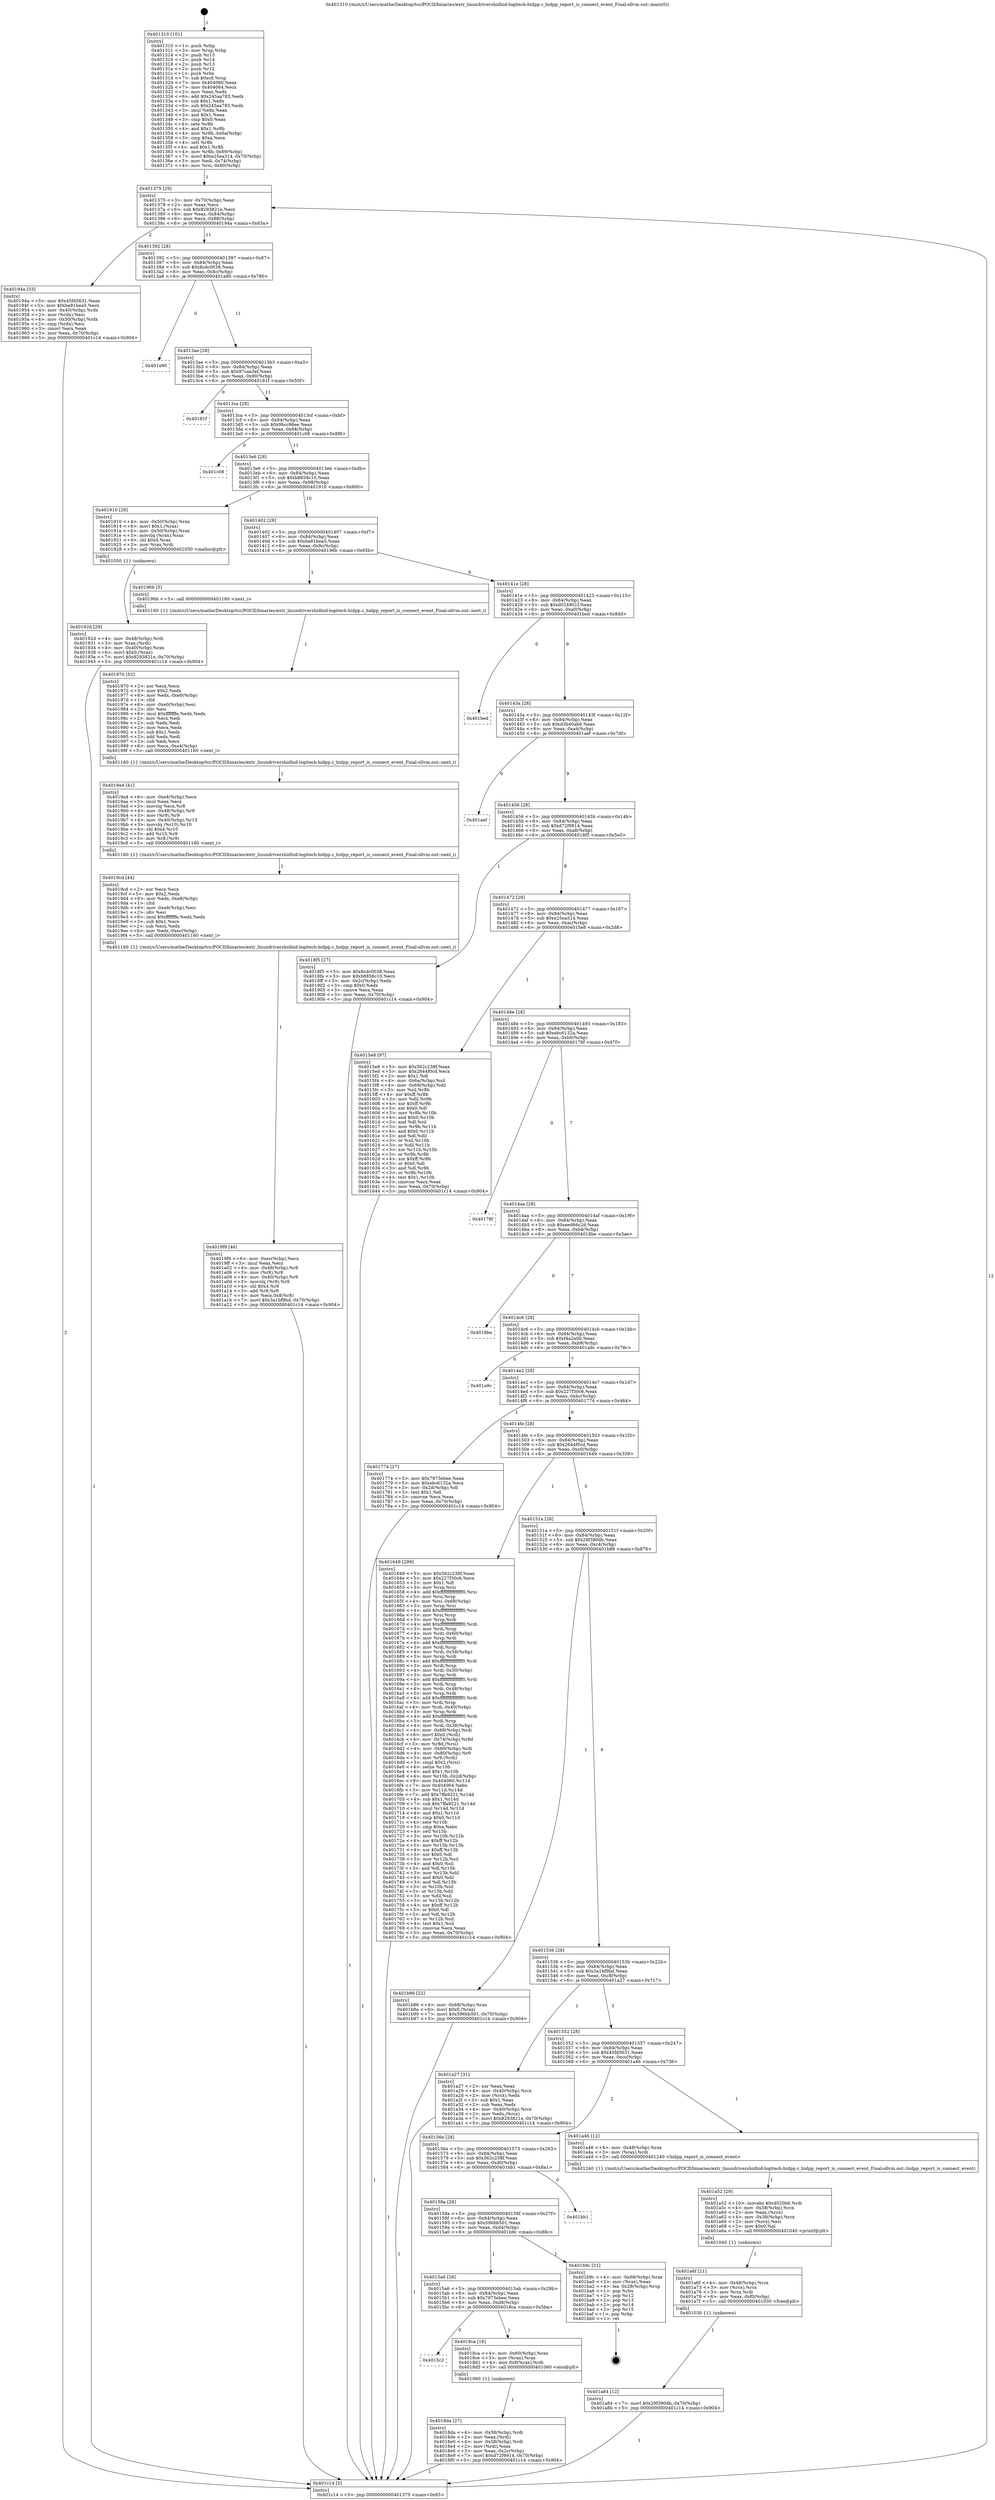 digraph "0x401310" {
  label = "0x401310 (/mnt/c/Users/mathe/Desktop/tcc/POCII/binaries/extr_linuxdrivershidhid-logitech-hidpp.c_hidpp_report_is_connect_event_Final-ollvm.out::main(0))"
  labelloc = "t"
  node[shape=record]

  Entry [label="",width=0.3,height=0.3,shape=circle,fillcolor=black,style=filled]
  "0x401375" [label="{
     0x401375 [29]\l
     | [instrs]\l
     &nbsp;&nbsp;0x401375 \<+3\>: mov -0x70(%rbp),%eax\l
     &nbsp;&nbsp;0x401378 \<+2\>: mov %eax,%ecx\l
     &nbsp;&nbsp;0x40137a \<+6\>: sub $0x8293821e,%ecx\l
     &nbsp;&nbsp;0x401380 \<+6\>: mov %eax,-0x84(%rbp)\l
     &nbsp;&nbsp;0x401386 \<+6\>: mov %ecx,-0x88(%rbp)\l
     &nbsp;&nbsp;0x40138c \<+6\>: je 000000000040194a \<main+0x63a\>\l
  }"]
  "0x40194a" [label="{
     0x40194a [33]\l
     | [instrs]\l
     &nbsp;&nbsp;0x40194a \<+5\>: mov $0x45fd5631,%eax\l
     &nbsp;&nbsp;0x40194f \<+5\>: mov $0xbe81bea5,%ecx\l
     &nbsp;&nbsp;0x401954 \<+4\>: mov -0x40(%rbp),%rdx\l
     &nbsp;&nbsp;0x401958 \<+2\>: mov (%rdx),%esi\l
     &nbsp;&nbsp;0x40195a \<+4\>: mov -0x50(%rbp),%rdx\l
     &nbsp;&nbsp;0x40195e \<+2\>: cmp (%rdx),%esi\l
     &nbsp;&nbsp;0x401960 \<+3\>: cmovl %ecx,%eax\l
     &nbsp;&nbsp;0x401963 \<+3\>: mov %eax,-0x70(%rbp)\l
     &nbsp;&nbsp;0x401966 \<+5\>: jmp 0000000000401c14 \<main+0x904\>\l
  }"]
  "0x401392" [label="{
     0x401392 [28]\l
     | [instrs]\l
     &nbsp;&nbsp;0x401392 \<+5\>: jmp 0000000000401397 \<main+0x87\>\l
     &nbsp;&nbsp;0x401397 \<+6\>: mov -0x84(%rbp),%eax\l
     &nbsp;&nbsp;0x40139d \<+5\>: sub $0x8cdc0038,%eax\l
     &nbsp;&nbsp;0x4013a2 \<+6\>: mov %eax,-0x8c(%rbp)\l
     &nbsp;&nbsp;0x4013a8 \<+6\>: je 0000000000401a90 \<main+0x780\>\l
  }"]
  Exit [label="",width=0.3,height=0.3,shape=circle,fillcolor=black,style=filled,peripheries=2]
  "0x401a90" [label="{
     0x401a90\l
  }", style=dashed]
  "0x4013ae" [label="{
     0x4013ae [28]\l
     | [instrs]\l
     &nbsp;&nbsp;0x4013ae \<+5\>: jmp 00000000004013b3 \<main+0xa3\>\l
     &nbsp;&nbsp;0x4013b3 \<+6\>: mov -0x84(%rbp),%eax\l
     &nbsp;&nbsp;0x4013b9 \<+5\>: sub $0x97caa3ef,%eax\l
     &nbsp;&nbsp;0x4013be \<+6\>: mov %eax,-0x90(%rbp)\l
     &nbsp;&nbsp;0x4013c4 \<+6\>: je 000000000040181f \<main+0x50f\>\l
  }"]
  "0x401a84" [label="{
     0x401a84 [12]\l
     | [instrs]\l
     &nbsp;&nbsp;0x401a84 \<+7\>: movl $0x29f390db,-0x70(%rbp)\l
     &nbsp;&nbsp;0x401a8b \<+5\>: jmp 0000000000401c14 \<main+0x904\>\l
  }"]
  "0x40181f" [label="{
     0x40181f\l
  }", style=dashed]
  "0x4013ca" [label="{
     0x4013ca [28]\l
     | [instrs]\l
     &nbsp;&nbsp;0x4013ca \<+5\>: jmp 00000000004013cf \<main+0xbf\>\l
     &nbsp;&nbsp;0x4013cf \<+6\>: mov -0x84(%rbp),%eax\l
     &nbsp;&nbsp;0x4013d5 \<+5\>: sub $0x9bcc96ee,%eax\l
     &nbsp;&nbsp;0x4013da \<+6\>: mov %eax,-0x94(%rbp)\l
     &nbsp;&nbsp;0x4013e0 \<+6\>: je 0000000000401c08 \<main+0x8f8\>\l
  }"]
  "0x401a6f" [label="{
     0x401a6f [21]\l
     | [instrs]\l
     &nbsp;&nbsp;0x401a6f \<+4\>: mov -0x48(%rbp),%rcx\l
     &nbsp;&nbsp;0x401a73 \<+3\>: mov (%rcx),%rcx\l
     &nbsp;&nbsp;0x401a76 \<+3\>: mov %rcx,%rdi\l
     &nbsp;&nbsp;0x401a79 \<+6\>: mov %eax,-0xf0(%rbp)\l
     &nbsp;&nbsp;0x401a7f \<+5\>: call 0000000000401030 \<free@plt\>\l
     | [calls]\l
     &nbsp;&nbsp;0x401030 \{1\} (unknown)\l
  }"]
  "0x401c08" [label="{
     0x401c08\l
  }", style=dashed]
  "0x4013e6" [label="{
     0x4013e6 [28]\l
     | [instrs]\l
     &nbsp;&nbsp;0x4013e6 \<+5\>: jmp 00000000004013eb \<main+0xdb\>\l
     &nbsp;&nbsp;0x4013eb \<+6\>: mov -0x84(%rbp),%eax\l
     &nbsp;&nbsp;0x4013f1 \<+5\>: sub $0xb8858c10,%eax\l
     &nbsp;&nbsp;0x4013f6 \<+6\>: mov %eax,-0x98(%rbp)\l
     &nbsp;&nbsp;0x4013fc \<+6\>: je 0000000000401910 \<main+0x600\>\l
  }"]
  "0x401a52" [label="{
     0x401a52 [29]\l
     | [instrs]\l
     &nbsp;&nbsp;0x401a52 \<+10\>: movabs $0x4020b6,%rdi\l
     &nbsp;&nbsp;0x401a5c \<+4\>: mov -0x38(%rbp),%rcx\l
     &nbsp;&nbsp;0x401a60 \<+2\>: mov %eax,(%rcx)\l
     &nbsp;&nbsp;0x401a62 \<+4\>: mov -0x38(%rbp),%rcx\l
     &nbsp;&nbsp;0x401a66 \<+2\>: mov (%rcx),%esi\l
     &nbsp;&nbsp;0x401a68 \<+2\>: mov $0x0,%al\l
     &nbsp;&nbsp;0x401a6a \<+5\>: call 0000000000401040 \<printf@plt\>\l
     | [calls]\l
     &nbsp;&nbsp;0x401040 \{1\} (unknown)\l
  }"]
  "0x401910" [label="{
     0x401910 [29]\l
     | [instrs]\l
     &nbsp;&nbsp;0x401910 \<+4\>: mov -0x50(%rbp),%rax\l
     &nbsp;&nbsp;0x401914 \<+6\>: movl $0x1,(%rax)\l
     &nbsp;&nbsp;0x40191a \<+4\>: mov -0x50(%rbp),%rax\l
     &nbsp;&nbsp;0x40191e \<+3\>: movslq (%rax),%rax\l
     &nbsp;&nbsp;0x401921 \<+4\>: shl $0x4,%rax\l
     &nbsp;&nbsp;0x401925 \<+3\>: mov %rax,%rdi\l
     &nbsp;&nbsp;0x401928 \<+5\>: call 0000000000401050 \<malloc@plt\>\l
     | [calls]\l
     &nbsp;&nbsp;0x401050 \{1\} (unknown)\l
  }"]
  "0x401402" [label="{
     0x401402 [28]\l
     | [instrs]\l
     &nbsp;&nbsp;0x401402 \<+5\>: jmp 0000000000401407 \<main+0xf7\>\l
     &nbsp;&nbsp;0x401407 \<+6\>: mov -0x84(%rbp),%eax\l
     &nbsp;&nbsp;0x40140d \<+5\>: sub $0xbe81bea5,%eax\l
     &nbsp;&nbsp;0x401412 \<+6\>: mov %eax,-0x9c(%rbp)\l
     &nbsp;&nbsp;0x401418 \<+6\>: je 000000000040196b \<main+0x65b\>\l
  }"]
  "0x4019f9" [label="{
     0x4019f9 [46]\l
     | [instrs]\l
     &nbsp;&nbsp;0x4019f9 \<+6\>: mov -0xec(%rbp),%ecx\l
     &nbsp;&nbsp;0x4019ff \<+3\>: imul %eax,%ecx\l
     &nbsp;&nbsp;0x401a02 \<+4\>: mov -0x48(%rbp),%r8\l
     &nbsp;&nbsp;0x401a06 \<+3\>: mov (%r8),%r8\l
     &nbsp;&nbsp;0x401a09 \<+4\>: mov -0x40(%rbp),%r9\l
     &nbsp;&nbsp;0x401a0d \<+3\>: movslq (%r9),%r9\l
     &nbsp;&nbsp;0x401a10 \<+4\>: shl $0x4,%r9\l
     &nbsp;&nbsp;0x401a14 \<+3\>: add %r9,%r8\l
     &nbsp;&nbsp;0x401a17 \<+4\>: mov %ecx,0x8(%r8)\l
     &nbsp;&nbsp;0x401a1b \<+7\>: movl $0x3a1bf9bd,-0x70(%rbp)\l
     &nbsp;&nbsp;0x401a22 \<+5\>: jmp 0000000000401c14 \<main+0x904\>\l
  }"]
  "0x40196b" [label="{
     0x40196b [5]\l
     | [instrs]\l
     &nbsp;&nbsp;0x40196b \<+5\>: call 0000000000401160 \<next_i\>\l
     | [calls]\l
     &nbsp;&nbsp;0x401160 \{1\} (/mnt/c/Users/mathe/Desktop/tcc/POCII/binaries/extr_linuxdrivershidhid-logitech-hidpp.c_hidpp_report_is_connect_event_Final-ollvm.out::next_i)\l
  }"]
  "0x40141e" [label="{
     0x40141e [28]\l
     | [instrs]\l
     &nbsp;&nbsp;0x40141e \<+5\>: jmp 0000000000401423 \<main+0x113\>\l
     &nbsp;&nbsp;0x401423 \<+6\>: mov -0x84(%rbp),%eax\l
     &nbsp;&nbsp;0x401429 \<+5\>: sub $0xd024901f,%eax\l
     &nbsp;&nbsp;0x40142e \<+6\>: mov %eax,-0xa0(%rbp)\l
     &nbsp;&nbsp;0x401434 \<+6\>: je 0000000000401bed \<main+0x8dd\>\l
  }"]
  "0x4019cd" [label="{
     0x4019cd [44]\l
     | [instrs]\l
     &nbsp;&nbsp;0x4019cd \<+2\>: xor %ecx,%ecx\l
     &nbsp;&nbsp;0x4019cf \<+5\>: mov $0x2,%edx\l
     &nbsp;&nbsp;0x4019d4 \<+6\>: mov %edx,-0xe8(%rbp)\l
     &nbsp;&nbsp;0x4019da \<+1\>: cltd\l
     &nbsp;&nbsp;0x4019db \<+6\>: mov -0xe8(%rbp),%esi\l
     &nbsp;&nbsp;0x4019e1 \<+2\>: idiv %esi\l
     &nbsp;&nbsp;0x4019e3 \<+6\>: imul $0xfffffffe,%edx,%edx\l
     &nbsp;&nbsp;0x4019e9 \<+3\>: sub $0x1,%ecx\l
     &nbsp;&nbsp;0x4019ec \<+2\>: sub %ecx,%edx\l
     &nbsp;&nbsp;0x4019ee \<+6\>: mov %edx,-0xec(%rbp)\l
     &nbsp;&nbsp;0x4019f4 \<+5\>: call 0000000000401160 \<next_i\>\l
     | [calls]\l
     &nbsp;&nbsp;0x401160 \{1\} (/mnt/c/Users/mathe/Desktop/tcc/POCII/binaries/extr_linuxdrivershidhid-logitech-hidpp.c_hidpp_report_is_connect_event_Final-ollvm.out::next_i)\l
  }"]
  "0x401bed" [label="{
     0x401bed\l
  }", style=dashed]
  "0x40143a" [label="{
     0x40143a [28]\l
     | [instrs]\l
     &nbsp;&nbsp;0x40143a \<+5\>: jmp 000000000040143f \<main+0x12f\>\l
     &nbsp;&nbsp;0x40143f \<+6\>: mov -0x84(%rbp),%eax\l
     &nbsp;&nbsp;0x401445 \<+5\>: sub $0xd3b40ab6,%eax\l
     &nbsp;&nbsp;0x40144a \<+6\>: mov %eax,-0xa4(%rbp)\l
     &nbsp;&nbsp;0x401450 \<+6\>: je 0000000000401aef \<main+0x7df\>\l
  }"]
  "0x4019a4" [label="{
     0x4019a4 [41]\l
     | [instrs]\l
     &nbsp;&nbsp;0x4019a4 \<+6\>: mov -0xe4(%rbp),%ecx\l
     &nbsp;&nbsp;0x4019aa \<+3\>: imul %eax,%ecx\l
     &nbsp;&nbsp;0x4019ad \<+3\>: movslq %ecx,%r8\l
     &nbsp;&nbsp;0x4019b0 \<+4\>: mov -0x48(%rbp),%r9\l
     &nbsp;&nbsp;0x4019b4 \<+3\>: mov (%r9),%r9\l
     &nbsp;&nbsp;0x4019b7 \<+4\>: mov -0x40(%rbp),%r10\l
     &nbsp;&nbsp;0x4019bb \<+3\>: movslq (%r10),%r10\l
     &nbsp;&nbsp;0x4019be \<+4\>: shl $0x4,%r10\l
     &nbsp;&nbsp;0x4019c2 \<+3\>: add %r10,%r9\l
     &nbsp;&nbsp;0x4019c5 \<+3\>: mov %r8,(%r9)\l
     &nbsp;&nbsp;0x4019c8 \<+5\>: call 0000000000401160 \<next_i\>\l
     | [calls]\l
     &nbsp;&nbsp;0x401160 \{1\} (/mnt/c/Users/mathe/Desktop/tcc/POCII/binaries/extr_linuxdrivershidhid-logitech-hidpp.c_hidpp_report_is_connect_event_Final-ollvm.out::next_i)\l
  }"]
  "0x401aef" [label="{
     0x401aef\l
  }", style=dashed]
  "0x401456" [label="{
     0x401456 [28]\l
     | [instrs]\l
     &nbsp;&nbsp;0x401456 \<+5\>: jmp 000000000040145b \<main+0x14b\>\l
     &nbsp;&nbsp;0x40145b \<+6\>: mov -0x84(%rbp),%eax\l
     &nbsp;&nbsp;0x401461 \<+5\>: sub $0xd72f9914,%eax\l
     &nbsp;&nbsp;0x401466 \<+6\>: mov %eax,-0xa8(%rbp)\l
     &nbsp;&nbsp;0x40146c \<+6\>: je 00000000004018f5 \<main+0x5e5\>\l
  }"]
  "0x401970" [label="{
     0x401970 [52]\l
     | [instrs]\l
     &nbsp;&nbsp;0x401970 \<+2\>: xor %ecx,%ecx\l
     &nbsp;&nbsp;0x401972 \<+5\>: mov $0x2,%edx\l
     &nbsp;&nbsp;0x401977 \<+6\>: mov %edx,-0xe0(%rbp)\l
     &nbsp;&nbsp;0x40197d \<+1\>: cltd\l
     &nbsp;&nbsp;0x40197e \<+6\>: mov -0xe0(%rbp),%esi\l
     &nbsp;&nbsp;0x401984 \<+2\>: idiv %esi\l
     &nbsp;&nbsp;0x401986 \<+6\>: imul $0xfffffffe,%edx,%edx\l
     &nbsp;&nbsp;0x40198c \<+2\>: mov %ecx,%edi\l
     &nbsp;&nbsp;0x40198e \<+2\>: sub %edx,%edi\l
     &nbsp;&nbsp;0x401990 \<+2\>: mov %ecx,%edx\l
     &nbsp;&nbsp;0x401992 \<+3\>: sub $0x1,%edx\l
     &nbsp;&nbsp;0x401995 \<+2\>: add %edx,%edi\l
     &nbsp;&nbsp;0x401997 \<+2\>: sub %edi,%ecx\l
     &nbsp;&nbsp;0x401999 \<+6\>: mov %ecx,-0xe4(%rbp)\l
     &nbsp;&nbsp;0x40199f \<+5\>: call 0000000000401160 \<next_i\>\l
     | [calls]\l
     &nbsp;&nbsp;0x401160 \{1\} (/mnt/c/Users/mathe/Desktop/tcc/POCII/binaries/extr_linuxdrivershidhid-logitech-hidpp.c_hidpp_report_is_connect_event_Final-ollvm.out::next_i)\l
  }"]
  "0x4018f5" [label="{
     0x4018f5 [27]\l
     | [instrs]\l
     &nbsp;&nbsp;0x4018f5 \<+5\>: mov $0x8cdc0038,%eax\l
     &nbsp;&nbsp;0x4018fa \<+5\>: mov $0xb8858c10,%ecx\l
     &nbsp;&nbsp;0x4018ff \<+3\>: mov -0x2c(%rbp),%edx\l
     &nbsp;&nbsp;0x401902 \<+3\>: cmp $0x0,%edx\l
     &nbsp;&nbsp;0x401905 \<+3\>: cmove %ecx,%eax\l
     &nbsp;&nbsp;0x401908 \<+3\>: mov %eax,-0x70(%rbp)\l
     &nbsp;&nbsp;0x40190b \<+5\>: jmp 0000000000401c14 \<main+0x904\>\l
  }"]
  "0x401472" [label="{
     0x401472 [28]\l
     | [instrs]\l
     &nbsp;&nbsp;0x401472 \<+5\>: jmp 0000000000401477 \<main+0x167\>\l
     &nbsp;&nbsp;0x401477 \<+6\>: mov -0x84(%rbp),%eax\l
     &nbsp;&nbsp;0x40147d \<+5\>: sub $0xe25ea314,%eax\l
     &nbsp;&nbsp;0x401482 \<+6\>: mov %eax,-0xac(%rbp)\l
     &nbsp;&nbsp;0x401488 \<+6\>: je 00000000004015e8 \<main+0x2d8\>\l
  }"]
  "0x40192d" [label="{
     0x40192d [29]\l
     | [instrs]\l
     &nbsp;&nbsp;0x40192d \<+4\>: mov -0x48(%rbp),%rdi\l
     &nbsp;&nbsp;0x401931 \<+3\>: mov %rax,(%rdi)\l
     &nbsp;&nbsp;0x401934 \<+4\>: mov -0x40(%rbp),%rax\l
     &nbsp;&nbsp;0x401938 \<+6\>: movl $0x0,(%rax)\l
     &nbsp;&nbsp;0x40193e \<+7\>: movl $0x8293821e,-0x70(%rbp)\l
     &nbsp;&nbsp;0x401945 \<+5\>: jmp 0000000000401c14 \<main+0x904\>\l
  }"]
  "0x4015e8" [label="{
     0x4015e8 [97]\l
     | [instrs]\l
     &nbsp;&nbsp;0x4015e8 \<+5\>: mov $0x562c238f,%eax\l
     &nbsp;&nbsp;0x4015ed \<+5\>: mov $0x2644f0cd,%ecx\l
     &nbsp;&nbsp;0x4015f2 \<+2\>: mov $0x1,%dl\l
     &nbsp;&nbsp;0x4015f4 \<+4\>: mov -0x6a(%rbp),%sil\l
     &nbsp;&nbsp;0x4015f8 \<+4\>: mov -0x69(%rbp),%dil\l
     &nbsp;&nbsp;0x4015fc \<+3\>: mov %sil,%r8b\l
     &nbsp;&nbsp;0x4015ff \<+4\>: xor $0xff,%r8b\l
     &nbsp;&nbsp;0x401603 \<+3\>: mov %dil,%r9b\l
     &nbsp;&nbsp;0x401606 \<+4\>: xor $0xff,%r9b\l
     &nbsp;&nbsp;0x40160a \<+3\>: xor $0x0,%dl\l
     &nbsp;&nbsp;0x40160d \<+3\>: mov %r8b,%r10b\l
     &nbsp;&nbsp;0x401610 \<+4\>: and $0x0,%r10b\l
     &nbsp;&nbsp;0x401614 \<+3\>: and %dl,%sil\l
     &nbsp;&nbsp;0x401617 \<+3\>: mov %r9b,%r11b\l
     &nbsp;&nbsp;0x40161a \<+4\>: and $0x0,%r11b\l
     &nbsp;&nbsp;0x40161e \<+3\>: and %dl,%dil\l
     &nbsp;&nbsp;0x401621 \<+3\>: or %sil,%r10b\l
     &nbsp;&nbsp;0x401624 \<+3\>: or %dil,%r11b\l
     &nbsp;&nbsp;0x401627 \<+3\>: xor %r11b,%r10b\l
     &nbsp;&nbsp;0x40162a \<+3\>: or %r9b,%r8b\l
     &nbsp;&nbsp;0x40162d \<+4\>: xor $0xff,%r8b\l
     &nbsp;&nbsp;0x401631 \<+3\>: or $0x0,%dl\l
     &nbsp;&nbsp;0x401634 \<+3\>: and %dl,%r8b\l
     &nbsp;&nbsp;0x401637 \<+3\>: or %r8b,%r10b\l
     &nbsp;&nbsp;0x40163a \<+4\>: test $0x1,%r10b\l
     &nbsp;&nbsp;0x40163e \<+3\>: cmovne %ecx,%eax\l
     &nbsp;&nbsp;0x401641 \<+3\>: mov %eax,-0x70(%rbp)\l
     &nbsp;&nbsp;0x401644 \<+5\>: jmp 0000000000401c14 \<main+0x904\>\l
  }"]
  "0x40148e" [label="{
     0x40148e [28]\l
     | [instrs]\l
     &nbsp;&nbsp;0x40148e \<+5\>: jmp 0000000000401493 \<main+0x183\>\l
     &nbsp;&nbsp;0x401493 \<+6\>: mov -0x84(%rbp),%eax\l
     &nbsp;&nbsp;0x401499 \<+5\>: sub $0xebc6132a,%eax\l
     &nbsp;&nbsp;0x40149e \<+6\>: mov %eax,-0xb0(%rbp)\l
     &nbsp;&nbsp;0x4014a4 \<+6\>: je 000000000040178f \<main+0x47f\>\l
  }"]
  "0x401c14" [label="{
     0x401c14 [5]\l
     | [instrs]\l
     &nbsp;&nbsp;0x401c14 \<+5\>: jmp 0000000000401375 \<main+0x65\>\l
  }"]
  "0x401310" [label="{
     0x401310 [101]\l
     | [instrs]\l
     &nbsp;&nbsp;0x401310 \<+1\>: push %rbp\l
     &nbsp;&nbsp;0x401311 \<+3\>: mov %rsp,%rbp\l
     &nbsp;&nbsp;0x401314 \<+2\>: push %r15\l
     &nbsp;&nbsp;0x401316 \<+2\>: push %r14\l
     &nbsp;&nbsp;0x401318 \<+2\>: push %r13\l
     &nbsp;&nbsp;0x40131a \<+2\>: push %r12\l
     &nbsp;&nbsp;0x40131c \<+1\>: push %rbx\l
     &nbsp;&nbsp;0x40131d \<+7\>: sub $0xc8,%rsp\l
     &nbsp;&nbsp;0x401324 \<+7\>: mov 0x404060,%eax\l
     &nbsp;&nbsp;0x40132b \<+7\>: mov 0x404064,%ecx\l
     &nbsp;&nbsp;0x401332 \<+2\>: mov %eax,%edx\l
     &nbsp;&nbsp;0x401334 \<+6\>: add $0x245aa783,%edx\l
     &nbsp;&nbsp;0x40133a \<+3\>: sub $0x1,%edx\l
     &nbsp;&nbsp;0x40133d \<+6\>: sub $0x245aa783,%edx\l
     &nbsp;&nbsp;0x401343 \<+3\>: imul %edx,%eax\l
     &nbsp;&nbsp;0x401346 \<+3\>: and $0x1,%eax\l
     &nbsp;&nbsp;0x401349 \<+3\>: cmp $0x0,%eax\l
     &nbsp;&nbsp;0x40134c \<+4\>: sete %r8b\l
     &nbsp;&nbsp;0x401350 \<+4\>: and $0x1,%r8b\l
     &nbsp;&nbsp;0x401354 \<+4\>: mov %r8b,-0x6a(%rbp)\l
     &nbsp;&nbsp;0x401358 \<+3\>: cmp $0xa,%ecx\l
     &nbsp;&nbsp;0x40135b \<+4\>: setl %r8b\l
     &nbsp;&nbsp;0x40135f \<+4\>: and $0x1,%r8b\l
     &nbsp;&nbsp;0x401363 \<+4\>: mov %r8b,-0x69(%rbp)\l
     &nbsp;&nbsp;0x401367 \<+7\>: movl $0xe25ea314,-0x70(%rbp)\l
     &nbsp;&nbsp;0x40136e \<+3\>: mov %edi,-0x74(%rbp)\l
     &nbsp;&nbsp;0x401371 \<+4\>: mov %rsi,-0x80(%rbp)\l
  }"]
  "0x4018da" [label="{
     0x4018da [27]\l
     | [instrs]\l
     &nbsp;&nbsp;0x4018da \<+4\>: mov -0x58(%rbp),%rdi\l
     &nbsp;&nbsp;0x4018de \<+2\>: mov %eax,(%rdi)\l
     &nbsp;&nbsp;0x4018e0 \<+4\>: mov -0x58(%rbp),%rdi\l
     &nbsp;&nbsp;0x4018e4 \<+2\>: mov (%rdi),%eax\l
     &nbsp;&nbsp;0x4018e6 \<+3\>: mov %eax,-0x2c(%rbp)\l
     &nbsp;&nbsp;0x4018e9 \<+7\>: movl $0xd72f9914,-0x70(%rbp)\l
     &nbsp;&nbsp;0x4018f0 \<+5\>: jmp 0000000000401c14 \<main+0x904\>\l
  }"]
  "0x40178f" [label="{
     0x40178f\l
  }", style=dashed]
  "0x4014aa" [label="{
     0x4014aa [28]\l
     | [instrs]\l
     &nbsp;&nbsp;0x4014aa \<+5\>: jmp 00000000004014af \<main+0x19f\>\l
     &nbsp;&nbsp;0x4014af \<+6\>: mov -0x84(%rbp),%eax\l
     &nbsp;&nbsp;0x4014b5 \<+5\>: sub $0xeed66c2d,%eax\l
     &nbsp;&nbsp;0x4014ba \<+6\>: mov %eax,-0xb4(%rbp)\l
     &nbsp;&nbsp;0x4014c0 \<+6\>: je 00000000004018be \<main+0x5ae\>\l
  }"]
  "0x4015c2" [label="{
     0x4015c2\l
  }", style=dashed]
  "0x4018be" [label="{
     0x4018be\l
  }", style=dashed]
  "0x4014c6" [label="{
     0x4014c6 [28]\l
     | [instrs]\l
     &nbsp;&nbsp;0x4014c6 \<+5\>: jmp 00000000004014cb \<main+0x1bb\>\l
     &nbsp;&nbsp;0x4014cb \<+6\>: mov -0x84(%rbp),%eax\l
     &nbsp;&nbsp;0x4014d1 \<+5\>: sub $0xf4a2a0b,%eax\l
     &nbsp;&nbsp;0x4014d6 \<+6\>: mov %eax,-0xb8(%rbp)\l
     &nbsp;&nbsp;0x4014dc \<+6\>: je 0000000000401a9c \<main+0x78c\>\l
  }"]
  "0x4018ca" [label="{
     0x4018ca [16]\l
     | [instrs]\l
     &nbsp;&nbsp;0x4018ca \<+4\>: mov -0x60(%rbp),%rax\l
     &nbsp;&nbsp;0x4018ce \<+3\>: mov (%rax),%rax\l
     &nbsp;&nbsp;0x4018d1 \<+4\>: mov 0x8(%rax),%rdi\l
     &nbsp;&nbsp;0x4018d5 \<+5\>: call 0000000000401060 \<atoi@plt\>\l
     | [calls]\l
     &nbsp;&nbsp;0x401060 \{1\} (unknown)\l
  }"]
  "0x401a9c" [label="{
     0x401a9c\l
  }", style=dashed]
  "0x4014e2" [label="{
     0x4014e2 [28]\l
     | [instrs]\l
     &nbsp;&nbsp;0x4014e2 \<+5\>: jmp 00000000004014e7 \<main+0x1d7\>\l
     &nbsp;&nbsp;0x4014e7 \<+6\>: mov -0x84(%rbp),%eax\l
     &nbsp;&nbsp;0x4014ed \<+5\>: sub $0x227f30c6,%eax\l
     &nbsp;&nbsp;0x4014f2 \<+6\>: mov %eax,-0xbc(%rbp)\l
     &nbsp;&nbsp;0x4014f8 \<+6\>: je 0000000000401774 \<main+0x464\>\l
  }"]
  "0x4015a6" [label="{
     0x4015a6 [28]\l
     | [instrs]\l
     &nbsp;&nbsp;0x4015a6 \<+5\>: jmp 00000000004015ab \<main+0x29b\>\l
     &nbsp;&nbsp;0x4015ab \<+6\>: mov -0x84(%rbp),%eax\l
     &nbsp;&nbsp;0x4015b1 \<+5\>: sub $0x7973ebee,%eax\l
     &nbsp;&nbsp;0x4015b6 \<+6\>: mov %eax,-0xd8(%rbp)\l
     &nbsp;&nbsp;0x4015bc \<+6\>: je 00000000004018ca \<main+0x5ba\>\l
  }"]
  "0x401774" [label="{
     0x401774 [27]\l
     | [instrs]\l
     &nbsp;&nbsp;0x401774 \<+5\>: mov $0x7973ebee,%eax\l
     &nbsp;&nbsp;0x401779 \<+5\>: mov $0xebc6132a,%ecx\l
     &nbsp;&nbsp;0x40177e \<+3\>: mov -0x2d(%rbp),%dl\l
     &nbsp;&nbsp;0x401781 \<+3\>: test $0x1,%dl\l
     &nbsp;&nbsp;0x401784 \<+3\>: cmovne %ecx,%eax\l
     &nbsp;&nbsp;0x401787 \<+3\>: mov %eax,-0x70(%rbp)\l
     &nbsp;&nbsp;0x40178a \<+5\>: jmp 0000000000401c14 \<main+0x904\>\l
  }"]
  "0x4014fe" [label="{
     0x4014fe [28]\l
     | [instrs]\l
     &nbsp;&nbsp;0x4014fe \<+5\>: jmp 0000000000401503 \<main+0x1f3\>\l
     &nbsp;&nbsp;0x401503 \<+6\>: mov -0x84(%rbp),%eax\l
     &nbsp;&nbsp;0x401509 \<+5\>: sub $0x2644f0cd,%eax\l
     &nbsp;&nbsp;0x40150e \<+6\>: mov %eax,-0xc0(%rbp)\l
     &nbsp;&nbsp;0x401514 \<+6\>: je 0000000000401649 \<main+0x339\>\l
  }"]
  "0x401b9c" [label="{
     0x401b9c [21]\l
     | [instrs]\l
     &nbsp;&nbsp;0x401b9c \<+4\>: mov -0x68(%rbp),%rax\l
     &nbsp;&nbsp;0x401ba0 \<+2\>: mov (%rax),%eax\l
     &nbsp;&nbsp;0x401ba2 \<+4\>: lea -0x28(%rbp),%rsp\l
     &nbsp;&nbsp;0x401ba6 \<+1\>: pop %rbx\l
     &nbsp;&nbsp;0x401ba7 \<+2\>: pop %r12\l
     &nbsp;&nbsp;0x401ba9 \<+2\>: pop %r13\l
     &nbsp;&nbsp;0x401bab \<+2\>: pop %r14\l
     &nbsp;&nbsp;0x401bad \<+2\>: pop %r15\l
     &nbsp;&nbsp;0x401baf \<+1\>: pop %rbp\l
     &nbsp;&nbsp;0x401bb0 \<+1\>: ret\l
  }"]
  "0x401649" [label="{
     0x401649 [299]\l
     | [instrs]\l
     &nbsp;&nbsp;0x401649 \<+5\>: mov $0x562c238f,%eax\l
     &nbsp;&nbsp;0x40164e \<+5\>: mov $0x227f30c6,%ecx\l
     &nbsp;&nbsp;0x401653 \<+2\>: mov $0x1,%dl\l
     &nbsp;&nbsp;0x401655 \<+3\>: mov %rsp,%rsi\l
     &nbsp;&nbsp;0x401658 \<+4\>: add $0xfffffffffffffff0,%rsi\l
     &nbsp;&nbsp;0x40165c \<+3\>: mov %rsi,%rsp\l
     &nbsp;&nbsp;0x40165f \<+4\>: mov %rsi,-0x68(%rbp)\l
     &nbsp;&nbsp;0x401663 \<+3\>: mov %rsp,%rsi\l
     &nbsp;&nbsp;0x401666 \<+4\>: add $0xfffffffffffffff0,%rsi\l
     &nbsp;&nbsp;0x40166a \<+3\>: mov %rsi,%rsp\l
     &nbsp;&nbsp;0x40166d \<+3\>: mov %rsp,%rdi\l
     &nbsp;&nbsp;0x401670 \<+4\>: add $0xfffffffffffffff0,%rdi\l
     &nbsp;&nbsp;0x401674 \<+3\>: mov %rdi,%rsp\l
     &nbsp;&nbsp;0x401677 \<+4\>: mov %rdi,-0x60(%rbp)\l
     &nbsp;&nbsp;0x40167b \<+3\>: mov %rsp,%rdi\l
     &nbsp;&nbsp;0x40167e \<+4\>: add $0xfffffffffffffff0,%rdi\l
     &nbsp;&nbsp;0x401682 \<+3\>: mov %rdi,%rsp\l
     &nbsp;&nbsp;0x401685 \<+4\>: mov %rdi,-0x58(%rbp)\l
     &nbsp;&nbsp;0x401689 \<+3\>: mov %rsp,%rdi\l
     &nbsp;&nbsp;0x40168c \<+4\>: add $0xfffffffffffffff0,%rdi\l
     &nbsp;&nbsp;0x401690 \<+3\>: mov %rdi,%rsp\l
     &nbsp;&nbsp;0x401693 \<+4\>: mov %rdi,-0x50(%rbp)\l
     &nbsp;&nbsp;0x401697 \<+3\>: mov %rsp,%rdi\l
     &nbsp;&nbsp;0x40169a \<+4\>: add $0xfffffffffffffff0,%rdi\l
     &nbsp;&nbsp;0x40169e \<+3\>: mov %rdi,%rsp\l
     &nbsp;&nbsp;0x4016a1 \<+4\>: mov %rdi,-0x48(%rbp)\l
     &nbsp;&nbsp;0x4016a5 \<+3\>: mov %rsp,%rdi\l
     &nbsp;&nbsp;0x4016a8 \<+4\>: add $0xfffffffffffffff0,%rdi\l
     &nbsp;&nbsp;0x4016ac \<+3\>: mov %rdi,%rsp\l
     &nbsp;&nbsp;0x4016af \<+4\>: mov %rdi,-0x40(%rbp)\l
     &nbsp;&nbsp;0x4016b3 \<+3\>: mov %rsp,%rdi\l
     &nbsp;&nbsp;0x4016b6 \<+4\>: add $0xfffffffffffffff0,%rdi\l
     &nbsp;&nbsp;0x4016ba \<+3\>: mov %rdi,%rsp\l
     &nbsp;&nbsp;0x4016bd \<+4\>: mov %rdi,-0x38(%rbp)\l
     &nbsp;&nbsp;0x4016c1 \<+4\>: mov -0x68(%rbp),%rdi\l
     &nbsp;&nbsp;0x4016c5 \<+6\>: movl $0x0,(%rdi)\l
     &nbsp;&nbsp;0x4016cb \<+4\>: mov -0x74(%rbp),%r8d\l
     &nbsp;&nbsp;0x4016cf \<+3\>: mov %r8d,(%rsi)\l
     &nbsp;&nbsp;0x4016d2 \<+4\>: mov -0x60(%rbp),%rdi\l
     &nbsp;&nbsp;0x4016d6 \<+4\>: mov -0x80(%rbp),%r9\l
     &nbsp;&nbsp;0x4016da \<+3\>: mov %r9,(%rdi)\l
     &nbsp;&nbsp;0x4016dd \<+3\>: cmpl $0x2,(%rsi)\l
     &nbsp;&nbsp;0x4016e0 \<+4\>: setne %r10b\l
     &nbsp;&nbsp;0x4016e4 \<+4\>: and $0x1,%r10b\l
     &nbsp;&nbsp;0x4016e8 \<+4\>: mov %r10b,-0x2d(%rbp)\l
     &nbsp;&nbsp;0x4016ec \<+8\>: mov 0x404060,%r11d\l
     &nbsp;&nbsp;0x4016f4 \<+7\>: mov 0x404064,%ebx\l
     &nbsp;&nbsp;0x4016fb \<+3\>: mov %r11d,%r14d\l
     &nbsp;&nbsp;0x4016fe \<+7\>: add $0x7ffa9221,%r14d\l
     &nbsp;&nbsp;0x401705 \<+4\>: sub $0x1,%r14d\l
     &nbsp;&nbsp;0x401709 \<+7\>: sub $0x7ffa9221,%r14d\l
     &nbsp;&nbsp;0x401710 \<+4\>: imul %r14d,%r11d\l
     &nbsp;&nbsp;0x401714 \<+4\>: and $0x1,%r11d\l
     &nbsp;&nbsp;0x401718 \<+4\>: cmp $0x0,%r11d\l
     &nbsp;&nbsp;0x40171c \<+4\>: sete %r10b\l
     &nbsp;&nbsp;0x401720 \<+3\>: cmp $0xa,%ebx\l
     &nbsp;&nbsp;0x401723 \<+4\>: setl %r15b\l
     &nbsp;&nbsp;0x401727 \<+3\>: mov %r10b,%r12b\l
     &nbsp;&nbsp;0x40172a \<+4\>: xor $0xff,%r12b\l
     &nbsp;&nbsp;0x40172e \<+3\>: mov %r15b,%r13b\l
     &nbsp;&nbsp;0x401731 \<+4\>: xor $0xff,%r13b\l
     &nbsp;&nbsp;0x401735 \<+3\>: xor $0x0,%dl\l
     &nbsp;&nbsp;0x401738 \<+3\>: mov %r12b,%sil\l
     &nbsp;&nbsp;0x40173b \<+4\>: and $0x0,%sil\l
     &nbsp;&nbsp;0x40173f \<+3\>: and %dl,%r10b\l
     &nbsp;&nbsp;0x401742 \<+3\>: mov %r13b,%dil\l
     &nbsp;&nbsp;0x401745 \<+4\>: and $0x0,%dil\l
     &nbsp;&nbsp;0x401749 \<+3\>: and %dl,%r15b\l
     &nbsp;&nbsp;0x40174c \<+3\>: or %r10b,%sil\l
     &nbsp;&nbsp;0x40174f \<+3\>: or %r15b,%dil\l
     &nbsp;&nbsp;0x401752 \<+3\>: xor %dil,%sil\l
     &nbsp;&nbsp;0x401755 \<+3\>: or %r13b,%r12b\l
     &nbsp;&nbsp;0x401758 \<+4\>: xor $0xff,%r12b\l
     &nbsp;&nbsp;0x40175c \<+3\>: or $0x0,%dl\l
     &nbsp;&nbsp;0x40175f \<+3\>: and %dl,%r12b\l
     &nbsp;&nbsp;0x401762 \<+3\>: or %r12b,%sil\l
     &nbsp;&nbsp;0x401765 \<+4\>: test $0x1,%sil\l
     &nbsp;&nbsp;0x401769 \<+3\>: cmovne %ecx,%eax\l
     &nbsp;&nbsp;0x40176c \<+3\>: mov %eax,-0x70(%rbp)\l
     &nbsp;&nbsp;0x40176f \<+5\>: jmp 0000000000401c14 \<main+0x904\>\l
  }"]
  "0x40151a" [label="{
     0x40151a [28]\l
     | [instrs]\l
     &nbsp;&nbsp;0x40151a \<+5\>: jmp 000000000040151f \<main+0x20f\>\l
     &nbsp;&nbsp;0x40151f \<+6\>: mov -0x84(%rbp),%eax\l
     &nbsp;&nbsp;0x401525 \<+5\>: sub $0x29f390db,%eax\l
     &nbsp;&nbsp;0x40152a \<+6\>: mov %eax,-0xc4(%rbp)\l
     &nbsp;&nbsp;0x401530 \<+6\>: je 0000000000401b86 \<main+0x876\>\l
  }"]
  "0x40158a" [label="{
     0x40158a [28]\l
     | [instrs]\l
     &nbsp;&nbsp;0x40158a \<+5\>: jmp 000000000040158f \<main+0x27f\>\l
     &nbsp;&nbsp;0x40158f \<+6\>: mov -0x84(%rbp),%eax\l
     &nbsp;&nbsp;0x401595 \<+5\>: sub $0x596bb501,%eax\l
     &nbsp;&nbsp;0x40159a \<+6\>: mov %eax,-0xd4(%rbp)\l
     &nbsp;&nbsp;0x4015a0 \<+6\>: je 0000000000401b9c \<main+0x88c\>\l
  }"]
  "0x401bb1" [label="{
     0x401bb1\l
  }", style=dashed]
  "0x401b86" [label="{
     0x401b86 [22]\l
     | [instrs]\l
     &nbsp;&nbsp;0x401b86 \<+4\>: mov -0x68(%rbp),%rax\l
     &nbsp;&nbsp;0x401b8a \<+6\>: movl $0x0,(%rax)\l
     &nbsp;&nbsp;0x401b90 \<+7\>: movl $0x596bb501,-0x70(%rbp)\l
     &nbsp;&nbsp;0x401b97 \<+5\>: jmp 0000000000401c14 \<main+0x904\>\l
  }"]
  "0x401536" [label="{
     0x401536 [28]\l
     | [instrs]\l
     &nbsp;&nbsp;0x401536 \<+5\>: jmp 000000000040153b \<main+0x22b\>\l
     &nbsp;&nbsp;0x40153b \<+6\>: mov -0x84(%rbp),%eax\l
     &nbsp;&nbsp;0x401541 \<+5\>: sub $0x3a1bf9bd,%eax\l
     &nbsp;&nbsp;0x401546 \<+6\>: mov %eax,-0xc8(%rbp)\l
     &nbsp;&nbsp;0x40154c \<+6\>: je 0000000000401a27 \<main+0x717\>\l
  }"]
  "0x40156e" [label="{
     0x40156e [28]\l
     | [instrs]\l
     &nbsp;&nbsp;0x40156e \<+5\>: jmp 0000000000401573 \<main+0x263\>\l
     &nbsp;&nbsp;0x401573 \<+6\>: mov -0x84(%rbp),%eax\l
     &nbsp;&nbsp;0x401579 \<+5\>: sub $0x562c238f,%eax\l
     &nbsp;&nbsp;0x40157e \<+6\>: mov %eax,-0xd0(%rbp)\l
     &nbsp;&nbsp;0x401584 \<+6\>: je 0000000000401bb1 \<main+0x8a1\>\l
  }"]
  "0x401a27" [label="{
     0x401a27 [31]\l
     | [instrs]\l
     &nbsp;&nbsp;0x401a27 \<+2\>: xor %eax,%eax\l
     &nbsp;&nbsp;0x401a29 \<+4\>: mov -0x40(%rbp),%rcx\l
     &nbsp;&nbsp;0x401a2d \<+2\>: mov (%rcx),%edx\l
     &nbsp;&nbsp;0x401a2f \<+3\>: sub $0x1,%eax\l
     &nbsp;&nbsp;0x401a32 \<+2\>: sub %eax,%edx\l
     &nbsp;&nbsp;0x401a34 \<+4\>: mov -0x40(%rbp),%rcx\l
     &nbsp;&nbsp;0x401a38 \<+2\>: mov %edx,(%rcx)\l
     &nbsp;&nbsp;0x401a3a \<+7\>: movl $0x8293821e,-0x70(%rbp)\l
     &nbsp;&nbsp;0x401a41 \<+5\>: jmp 0000000000401c14 \<main+0x904\>\l
  }"]
  "0x401552" [label="{
     0x401552 [28]\l
     | [instrs]\l
     &nbsp;&nbsp;0x401552 \<+5\>: jmp 0000000000401557 \<main+0x247\>\l
     &nbsp;&nbsp;0x401557 \<+6\>: mov -0x84(%rbp),%eax\l
     &nbsp;&nbsp;0x40155d \<+5\>: sub $0x45fd5631,%eax\l
     &nbsp;&nbsp;0x401562 \<+6\>: mov %eax,-0xcc(%rbp)\l
     &nbsp;&nbsp;0x401568 \<+6\>: je 0000000000401a46 \<main+0x736\>\l
  }"]
  "0x401a46" [label="{
     0x401a46 [12]\l
     | [instrs]\l
     &nbsp;&nbsp;0x401a46 \<+4\>: mov -0x48(%rbp),%rax\l
     &nbsp;&nbsp;0x401a4a \<+3\>: mov (%rax),%rdi\l
     &nbsp;&nbsp;0x401a4d \<+5\>: call 0000000000401240 \<hidpp_report_is_connect_event\>\l
     | [calls]\l
     &nbsp;&nbsp;0x401240 \{1\} (/mnt/c/Users/mathe/Desktop/tcc/POCII/binaries/extr_linuxdrivershidhid-logitech-hidpp.c_hidpp_report_is_connect_event_Final-ollvm.out::hidpp_report_is_connect_event)\l
  }"]
  Entry -> "0x401310" [label=" 1"]
  "0x401375" -> "0x40194a" [label=" 2"]
  "0x401375" -> "0x401392" [label=" 11"]
  "0x401b9c" -> Exit [label=" 1"]
  "0x401392" -> "0x401a90" [label=" 0"]
  "0x401392" -> "0x4013ae" [label=" 11"]
  "0x401b86" -> "0x401c14" [label=" 1"]
  "0x4013ae" -> "0x40181f" [label=" 0"]
  "0x4013ae" -> "0x4013ca" [label=" 11"]
  "0x401a84" -> "0x401c14" [label=" 1"]
  "0x4013ca" -> "0x401c08" [label=" 0"]
  "0x4013ca" -> "0x4013e6" [label=" 11"]
  "0x401a6f" -> "0x401a84" [label=" 1"]
  "0x4013e6" -> "0x401910" [label=" 1"]
  "0x4013e6" -> "0x401402" [label=" 10"]
  "0x401a52" -> "0x401a6f" [label=" 1"]
  "0x401402" -> "0x40196b" [label=" 1"]
  "0x401402" -> "0x40141e" [label=" 9"]
  "0x401a46" -> "0x401a52" [label=" 1"]
  "0x40141e" -> "0x401bed" [label=" 0"]
  "0x40141e" -> "0x40143a" [label=" 9"]
  "0x401a27" -> "0x401c14" [label=" 1"]
  "0x40143a" -> "0x401aef" [label=" 0"]
  "0x40143a" -> "0x401456" [label=" 9"]
  "0x4019f9" -> "0x401c14" [label=" 1"]
  "0x401456" -> "0x4018f5" [label=" 1"]
  "0x401456" -> "0x401472" [label=" 8"]
  "0x4019cd" -> "0x4019f9" [label=" 1"]
  "0x401472" -> "0x4015e8" [label=" 1"]
  "0x401472" -> "0x40148e" [label=" 7"]
  "0x4015e8" -> "0x401c14" [label=" 1"]
  "0x401310" -> "0x401375" [label=" 1"]
  "0x401c14" -> "0x401375" [label=" 12"]
  "0x4019a4" -> "0x4019cd" [label=" 1"]
  "0x40148e" -> "0x40178f" [label=" 0"]
  "0x40148e" -> "0x4014aa" [label=" 7"]
  "0x401970" -> "0x4019a4" [label=" 1"]
  "0x4014aa" -> "0x4018be" [label=" 0"]
  "0x4014aa" -> "0x4014c6" [label=" 7"]
  "0x40196b" -> "0x401970" [label=" 1"]
  "0x4014c6" -> "0x401a9c" [label=" 0"]
  "0x4014c6" -> "0x4014e2" [label=" 7"]
  "0x40194a" -> "0x401c14" [label=" 2"]
  "0x4014e2" -> "0x401774" [label=" 1"]
  "0x4014e2" -> "0x4014fe" [label=" 6"]
  "0x401910" -> "0x40192d" [label=" 1"]
  "0x4014fe" -> "0x401649" [label=" 1"]
  "0x4014fe" -> "0x40151a" [label=" 5"]
  "0x4018f5" -> "0x401c14" [label=" 1"]
  "0x401649" -> "0x401c14" [label=" 1"]
  "0x401774" -> "0x401c14" [label=" 1"]
  "0x4018ca" -> "0x4018da" [label=" 1"]
  "0x40151a" -> "0x401b86" [label=" 1"]
  "0x40151a" -> "0x401536" [label=" 4"]
  "0x4015a6" -> "0x4015c2" [label=" 0"]
  "0x401536" -> "0x401a27" [label=" 1"]
  "0x401536" -> "0x401552" [label=" 3"]
  "0x40192d" -> "0x401c14" [label=" 1"]
  "0x401552" -> "0x401a46" [label=" 1"]
  "0x401552" -> "0x40156e" [label=" 2"]
  "0x4015a6" -> "0x4018ca" [label=" 1"]
  "0x40156e" -> "0x401bb1" [label=" 0"]
  "0x40156e" -> "0x40158a" [label=" 2"]
  "0x4018da" -> "0x401c14" [label=" 1"]
  "0x40158a" -> "0x401b9c" [label=" 1"]
  "0x40158a" -> "0x4015a6" [label=" 1"]
}
